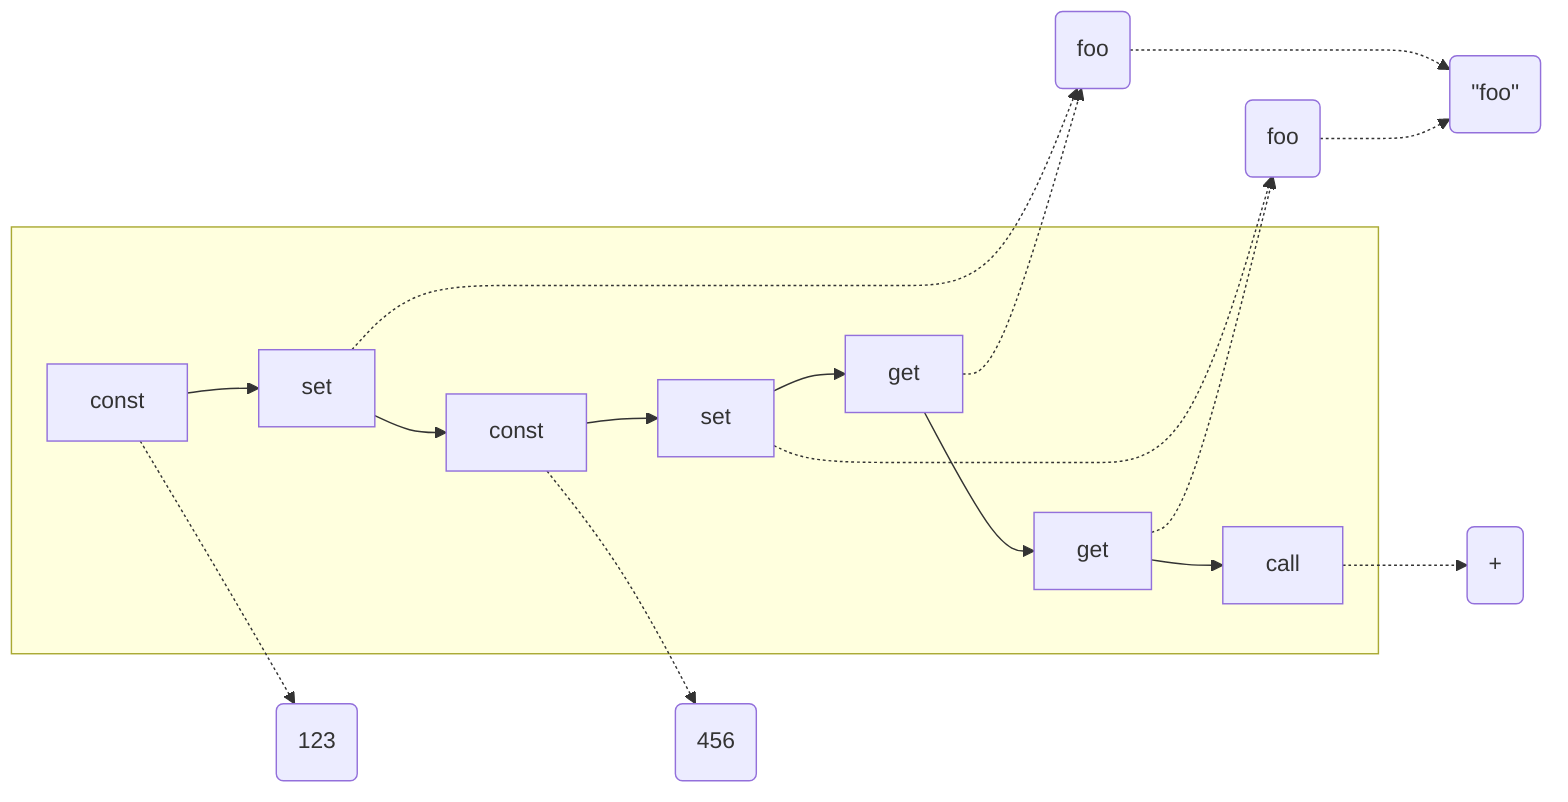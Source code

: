flowchart LR
  c1 -.-> d3(foo)
  c4 -.-> d3
  c3 -.-> d4(foo)
  c5 -.-> d4
  d3 -.-> d2(#quot;foo#quot;)
  d4 -.-> d2

  subgraph s[ ]
    c0[const] --> c1[set] --> c2
    c2[const] --> c3[set] --> c4
    c4[get] --> c5[get] --> c6[call]
  end

  c0 -.-> d0(123)
  c2 -.-> d1(456)
  c6 -.-> d5(+)